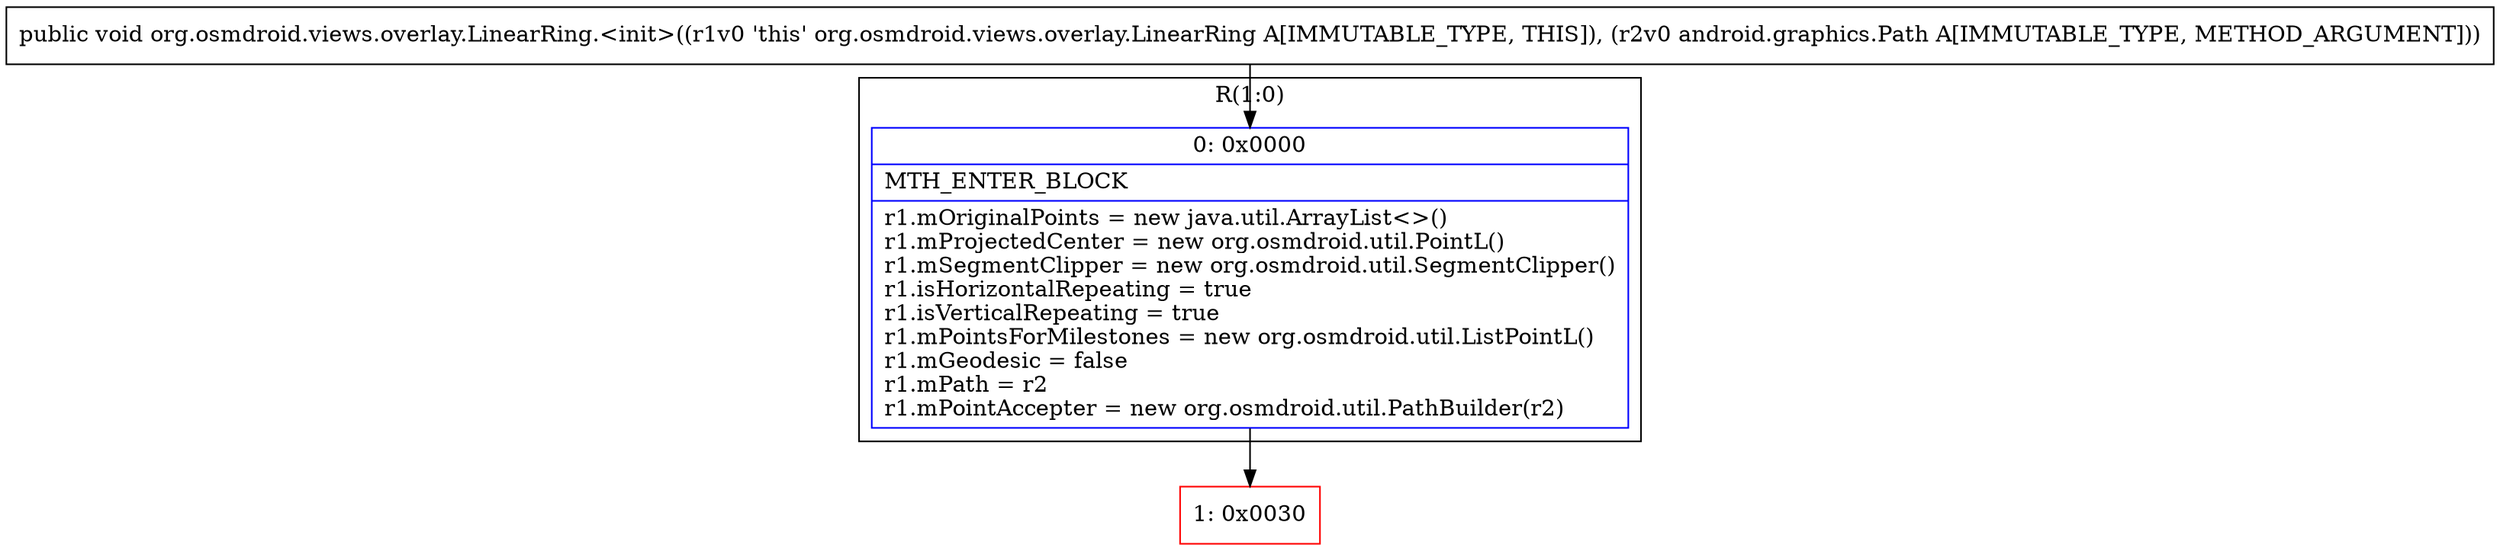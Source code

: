 digraph "CFG fororg.osmdroid.views.overlay.LinearRing.\<init\>(Landroid\/graphics\/Path;)V" {
subgraph cluster_Region_1945695837 {
label = "R(1:0)";
node [shape=record,color=blue];
Node_0 [shape=record,label="{0\:\ 0x0000|MTH_ENTER_BLOCK\l|r1.mOriginalPoints = new java.util.ArrayList\<\>()\lr1.mProjectedCenter = new org.osmdroid.util.PointL()\lr1.mSegmentClipper = new org.osmdroid.util.SegmentClipper()\lr1.isHorizontalRepeating = true\lr1.isVerticalRepeating = true\lr1.mPointsForMilestones = new org.osmdroid.util.ListPointL()\lr1.mGeodesic = false\lr1.mPath = r2\lr1.mPointAccepter = new org.osmdroid.util.PathBuilder(r2)\l}"];
}
Node_1 [shape=record,color=red,label="{1\:\ 0x0030}"];
MethodNode[shape=record,label="{public void org.osmdroid.views.overlay.LinearRing.\<init\>((r1v0 'this' org.osmdroid.views.overlay.LinearRing A[IMMUTABLE_TYPE, THIS]), (r2v0 android.graphics.Path A[IMMUTABLE_TYPE, METHOD_ARGUMENT])) }"];
MethodNode -> Node_0;
Node_0 -> Node_1;
}

